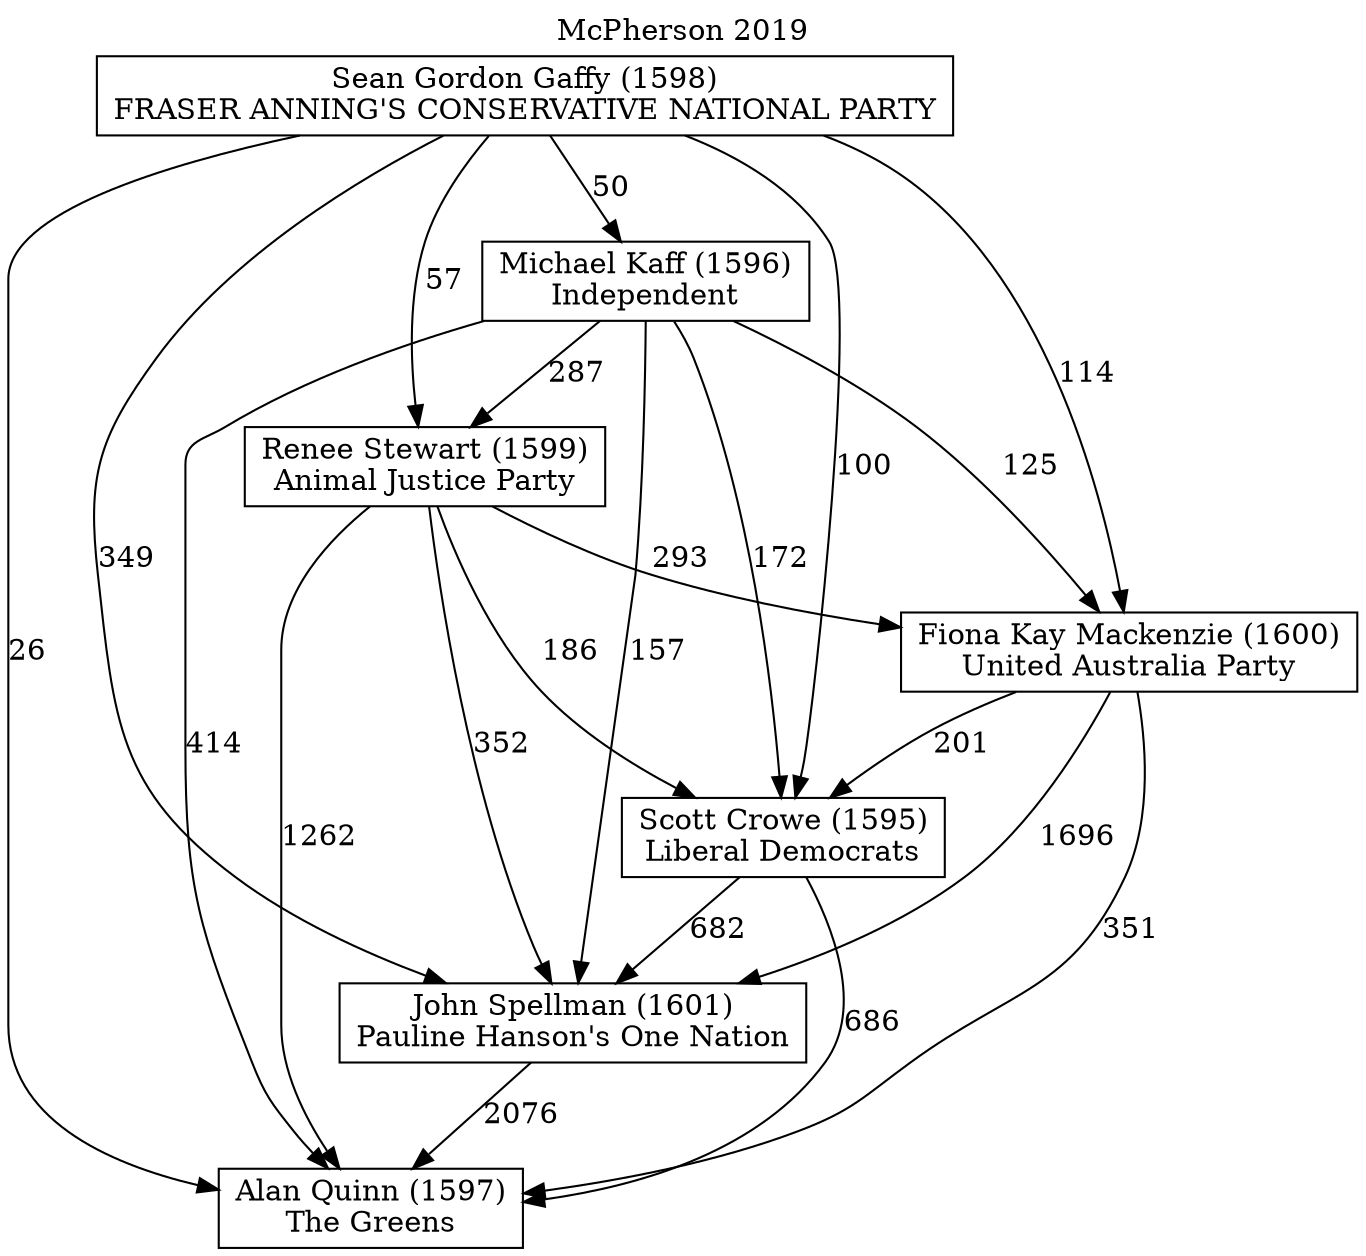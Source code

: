 // House preference flow
digraph "Alan Quinn (1597)_McPherson_2019" {
	graph [label="McPherson 2019" labelloc=t mclimit=10]
	node [shape=box]
	"Alan Quinn (1597)" [label="Alan Quinn (1597)
The Greens"]
	"John Spellman (1601)" [label="John Spellman (1601)
Pauline Hanson's One Nation"]
	"Scott Crowe (1595)" [label="Scott Crowe (1595)
Liberal Democrats"]
	"Fiona Kay Mackenzie (1600)" [label="Fiona Kay Mackenzie (1600)
United Australia Party"]
	"Renee Stewart (1599)" [label="Renee Stewart (1599)
Animal Justice Party"]
	"Michael Kaff (1596)" [label="Michael Kaff (1596)
Independent"]
	"Sean Gordon Gaffy (1598)" [label="Sean Gordon Gaffy (1598)
FRASER ANNING'S CONSERVATIVE NATIONAL PARTY"]
	"Alan Quinn (1597)" [label="Alan Quinn (1597)
The Greens"]
	"Scott Crowe (1595)" [label="Scott Crowe (1595)
Liberal Democrats"]
	"Fiona Kay Mackenzie (1600)" [label="Fiona Kay Mackenzie (1600)
United Australia Party"]
	"Renee Stewart (1599)" [label="Renee Stewart (1599)
Animal Justice Party"]
	"Michael Kaff (1596)" [label="Michael Kaff (1596)
Independent"]
	"Sean Gordon Gaffy (1598)" [label="Sean Gordon Gaffy (1598)
FRASER ANNING'S CONSERVATIVE NATIONAL PARTY"]
	"Alan Quinn (1597)" [label="Alan Quinn (1597)
The Greens"]
	"Fiona Kay Mackenzie (1600)" [label="Fiona Kay Mackenzie (1600)
United Australia Party"]
	"Renee Stewart (1599)" [label="Renee Stewart (1599)
Animal Justice Party"]
	"Michael Kaff (1596)" [label="Michael Kaff (1596)
Independent"]
	"Sean Gordon Gaffy (1598)" [label="Sean Gordon Gaffy (1598)
FRASER ANNING'S CONSERVATIVE NATIONAL PARTY"]
	"Alan Quinn (1597)" [label="Alan Quinn (1597)
The Greens"]
	"Renee Stewart (1599)" [label="Renee Stewart (1599)
Animal Justice Party"]
	"Michael Kaff (1596)" [label="Michael Kaff (1596)
Independent"]
	"Sean Gordon Gaffy (1598)" [label="Sean Gordon Gaffy (1598)
FRASER ANNING'S CONSERVATIVE NATIONAL PARTY"]
	"Alan Quinn (1597)" [label="Alan Quinn (1597)
The Greens"]
	"Michael Kaff (1596)" [label="Michael Kaff (1596)
Independent"]
	"Sean Gordon Gaffy (1598)" [label="Sean Gordon Gaffy (1598)
FRASER ANNING'S CONSERVATIVE NATIONAL PARTY"]
	"Alan Quinn (1597)" [label="Alan Quinn (1597)
The Greens"]
	"Sean Gordon Gaffy (1598)" [label="Sean Gordon Gaffy (1598)
FRASER ANNING'S CONSERVATIVE NATIONAL PARTY"]
	"Sean Gordon Gaffy (1598)" [label="Sean Gordon Gaffy (1598)
FRASER ANNING'S CONSERVATIVE NATIONAL PARTY"]
	"Michael Kaff (1596)" [label="Michael Kaff (1596)
Independent"]
	"Sean Gordon Gaffy (1598)" [label="Sean Gordon Gaffy (1598)
FRASER ANNING'S CONSERVATIVE NATIONAL PARTY"]
	"Sean Gordon Gaffy (1598)" [label="Sean Gordon Gaffy (1598)
FRASER ANNING'S CONSERVATIVE NATIONAL PARTY"]
	"Renee Stewart (1599)" [label="Renee Stewart (1599)
Animal Justice Party"]
	"Michael Kaff (1596)" [label="Michael Kaff (1596)
Independent"]
	"Sean Gordon Gaffy (1598)" [label="Sean Gordon Gaffy (1598)
FRASER ANNING'S CONSERVATIVE NATIONAL PARTY"]
	"Renee Stewart (1599)" [label="Renee Stewart (1599)
Animal Justice Party"]
	"Sean Gordon Gaffy (1598)" [label="Sean Gordon Gaffy (1598)
FRASER ANNING'S CONSERVATIVE NATIONAL PARTY"]
	"Sean Gordon Gaffy (1598)" [label="Sean Gordon Gaffy (1598)
FRASER ANNING'S CONSERVATIVE NATIONAL PARTY"]
	"Michael Kaff (1596)" [label="Michael Kaff (1596)
Independent"]
	"Sean Gordon Gaffy (1598)" [label="Sean Gordon Gaffy (1598)
FRASER ANNING'S CONSERVATIVE NATIONAL PARTY"]
	"Sean Gordon Gaffy (1598)" [label="Sean Gordon Gaffy (1598)
FRASER ANNING'S CONSERVATIVE NATIONAL PARTY"]
	"Fiona Kay Mackenzie (1600)" [label="Fiona Kay Mackenzie (1600)
United Australia Party"]
	"Renee Stewart (1599)" [label="Renee Stewart (1599)
Animal Justice Party"]
	"Michael Kaff (1596)" [label="Michael Kaff (1596)
Independent"]
	"Sean Gordon Gaffy (1598)" [label="Sean Gordon Gaffy (1598)
FRASER ANNING'S CONSERVATIVE NATIONAL PARTY"]
	"Fiona Kay Mackenzie (1600)" [label="Fiona Kay Mackenzie (1600)
United Australia Party"]
	"Michael Kaff (1596)" [label="Michael Kaff (1596)
Independent"]
	"Sean Gordon Gaffy (1598)" [label="Sean Gordon Gaffy (1598)
FRASER ANNING'S CONSERVATIVE NATIONAL PARTY"]
	"Fiona Kay Mackenzie (1600)" [label="Fiona Kay Mackenzie (1600)
United Australia Party"]
	"Sean Gordon Gaffy (1598)" [label="Sean Gordon Gaffy (1598)
FRASER ANNING'S CONSERVATIVE NATIONAL PARTY"]
	"Sean Gordon Gaffy (1598)" [label="Sean Gordon Gaffy (1598)
FRASER ANNING'S CONSERVATIVE NATIONAL PARTY"]
	"Michael Kaff (1596)" [label="Michael Kaff (1596)
Independent"]
	"Sean Gordon Gaffy (1598)" [label="Sean Gordon Gaffy (1598)
FRASER ANNING'S CONSERVATIVE NATIONAL PARTY"]
	"Sean Gordon Gaffy (1598)" [label="Sean Gordon Gaffy (1598)
FRASER ANNING'S CONSERVATIVE NATIONAL PARTY"]
	"Renee Stewart (1599)" [label="Renee Stewart (1599)
Animal Justice Party"]
	"Michael Kaff (1596)" [label="Michael Kaff (1596)
Independent"]
	"Sean Gordon Gaffy (1598)" [label="Sean Gordon Gaffy (1598)
FRASER ANNING'S CONSERVATIVE NATIONAL PARTY"]
	"Renee Stewart (1599)" [label="Renee Stewart (1599)
Animal Justice Party"]
	"Sean Gordon Gaffy (1598)" [label="Sean Gordon Gaffy (1598)
FRASER ANNING'S CONSERVATIVE NATIONAL PARTY"]
	"Sean Gordon Gaffy (1598)" [label="Sean Gordon Gaffy (1598)
FRASER ANNING'S CONSERVATIVE NATIONAL PARTY"]
	"Michael Kaff (1596)" [label="Michael Kaff (1596)
Independent"]
	"Sean Gordon Gaffy (1598)" [label="Sean Gordon Gaffy (1598)
FRASER ANNING'S CONSERVATIVE NATIONAL PARTY"]
	"Sean Gordon Gaffy (1598)" [label="Sean Gordon Gaffy (1598)
FRASER ANNING'S CONSERVATIVE NATIONAL PARTY"]
	"Scott Crowe (1595)" [label="Scott Crowe (1595)
Liberal Democrats"]
	"Fiona Kay Mackenzie (1600)" [label="Fiona Kay Mackenzie (1600)
United Australia Party"]
	"Renee Stewart (1599)" [label="Renee Stewart (1599)
Animal Justice Party"]
	"Michael Kaff (1596)" [label="Michael Kaff (1596)
Independent"]
	"Sean Gordon Gaffy (1598)" [label="Sean Gordon Gaffy (1598)
FRASER ANNING'S CONSERVATIVE NATIONAL PARTY"]
	"Scott Crowe (1595)" [label="Scott Crowe (1595)
Liberal Democrats"]
	"Renee Stewart (1599)" [label="Renee Stewart (1599)
Animal Justice Party"]
	"Michael Kaff (1596)" [label="Michael Kaff (1596)
Independent"]
	"Sean Gordon Gaffy (1598)" [label="Sean Gordon Gaffy (1598)
FRASER ANNING'S CONSERVATIVE NATIONAL PARTY"]
	"Scott Crowe (1595)" [label="Scott Crowe (1595)
Liberal Democrats"]
	"Michael Kaff (1596)" [label="Michael Kaff (1596)
Independent"]
	"Sean Gordon Gaffy (1598)" [label="Sean Gordon Gaffy (1598)
FRASER ANNING'S CONSERVATIVE NATIONAL PARTY"]
	"Scott Crowe (1595)" [label="Scott Crowe (1595)
Liberal Democrats"]
	"Sean Gordon Gaffy (1598)" [label="Sean Gordon Gaffy (1598)
FRASER ANNING'S CONSERVATIVE NATIONAL PARTY"]
	"Sean Gordon Gaffy (1598)" [label="Sean Gordon Gaffy (1598)
FRASER ANNING'S CONSERVATIVE NATIONAL PARTY"]
	"Michael Kaff (1596)" [label="Michael Kaff (1596)
Independent"]
	"Sean Gordon Gaffy (1598)" [label="Sean Gordon Gaffy (1598)
FRASER ANNING'S CONSERVATIVE NATIONAL PARTY"]
	"Sean Gordon Gaffy (1598)" [label="Sean Gordon Gaffy (1598)
FRASER ANNING'S CONSERVATIVE NATIONAL PARTY"]
	"Renee Stewart (1599)" [label="Renee Stewart (1599)
Animal Justice Party"]
	"Michael Kaff (1596)" [label="Michael Kaff (1596)
Independent"]
	"Sean Gordon Gaffy (1598)" [label="Sean Gordon Gaffy (1598)
FRASER ANNING'S CONSERVATIVE NATIONAL PARTY"]
	"Renee Stewart (1599)" [label="Renee Stewart (1599)
Animal Justice Party"]
	"Sean Gordon Gaffy (1598)" [label="Sean Gordon Gaffy (1598)
FRASER ANNING'S CONSERVATIVE NATIONAL PARTY"]
	"Sean Gordon Gaffy (1598)" [label="Sean Gordon Gaffy (1598)
FRASER ANNING'S CONSERVATIVE NATIONAL PARTY"]
	"Michael Kaff (1596)" [label="Michael Kaff (1596)
Independent"]
	"Sean Gordon Gaffy (1598)" [label="Sean Gordon Gaffy (1598)
FRASER ANNING'S CONSERVATIVE NATIONAL PARTY"]
	"Sean Gordon Gaffy (1598)" [label="Sean Gordon Gaffy (1598)
FRASER ANNING'S CONSERVATIVE NATIONAL PARTY"]
	"Fiona Kay Mackenzie (1600)" [label="Fiona Kay Mackenzie (1600)
United Australia Party"]
	"Renee Stewart (1599)" [label="Renee Stewart (1599)
Animal Justice Party"]
	"Michael Kaff (1596)" [label="Michael Kaff (1596)
Independent"]
	"Sean Gordon Gaffy (1598)" [label="Sean Gordon Gaffy (1598)
FRASER ANNING'S CONSERVATIVE NATIONAL PARTY"]
	"Fiona Kay Mackenzie (1600)" [label="Fiona Kay Mackenzie (1600)
United Australia Party"]
	"Michael Kaff (1596)" [label="Michael Kaff (1596)
Independent"]
	"Sean Gordon Gaffy (1598)" [label="Sean Gordon Gaffy (1598)
FRASER ANNING'S CONSERVATIVE NATIONAL PARTY"]
	"Fiona Kay Mackenzie (1600)" [label="Fiona Kay Mackenzie (1600)
United Australia Party"]
	"Sean Gordon Gaffy (1598)" [label="Sean Gordon Gaffy (1598)
FRASER ANNING'S CONSERVATIVE NATIONAL PARTY"]
	"Sean Gordon Gaffy (1598)" [label="Sean Gordon Gaffy (1598)
FRASER ANNING'S CONSERVATIVE NATIONAL PARTY"]
	"Michael Kaff (1596)" [label="Michael Kaff (1596)
Independent"]
	"Sean Gordon Gaffy (1598)" [label="Sean Gordon Gaffy (1598)
FRASER ANNING'S CONSERVATIVE NATIONAL PARTY"]
	"Sean Gordon Gaffy (1598)" [label="Sean Gordon Gaffy (1598)
FRASER ANNING'S CONSERVATIVE NATIONAL PARTY"]
	"Renee Stewart (1599)" [label="Renee Stewart (1599)
Animal Justice Party"]
	"Michael Kaff (1596)" [label="Michael Kaff (1596)
Independent"]
	"Sean Gordon Gaffy (1598)" [label="Sean Gordon Gaffy (1598)
FRASER ANNING'S CONSERVATIVE NATIONAL PARTY"]
	"Renee Stewart (1599)" [label="Renee Stewart (1599)
Animal Justice Party"]
	"Sean Gordon Gaffy (1598)" [label="Sean Gordon Gaffy (1598)
FRASER ANNING'S CONSERVATIVE NATIONAL PARTY"]
	"Sean Gordon Gaffy (1598)" [label="Sean Gordon Gaffy (1598)
FRASER ANNING'S CONSERVATIVE NATIONAL PARTY"]
	"Michael Kaff (1596)" [label="Michael Kaff (1596)
Independent"]
	"Sean Gordon Gaffy (1598)" [label="Sean Gordon Gaffy (1598)
FRASER ANNING'S CONSERVATIVE NATIONAL PARTY"]
	"Sean Gordon Gaffy (1598)" [label="Sean Gordon Gaffy (1598)
FRASER ANNING'S CONSERVATIVE NATIONAL PARTY"]
	"John Spellman (1601)" [label="John Spellman (1601)
Pauline Hanson's One Nation"]
	"Scott Crowe (1595)" [label="Scott Crowe (1595)
Liberal Democrats"]
	"Fiona Kay Mackenzie (1600)" [label="Fiona Kay Mackenzie (1600)
United Australia Party"]
	"Renee Stewart (1599)" [label="Renee Stewart (1599)
Animal Justice Party"]
	"Michael Kaff (1596)" [label="Michael Kaff (1596)
Independent"]
	"Sean Gordon Gaffy (1598)" [label="Sean Gordon Gaffy (1598)
FRASER ANNING'S CONSERVATIVE NATIONAL PARTY"]
	"John Spellman (1601)" [label="John Spellman (1601)
Pauline Hanson's One Nation"]
	"Fiona Kay Mackenzie (1600)" [label="Fiona Kay Mackenzie (1600)
United Australia Party"]
	"Renee Stewart (1599)" [label="Renee Stewart (1599)
Animal Justice Party"]
	"Michael Kaff (1596)" [label="Michael Kaff (1596)
Independent"]
	"Sean Gordon Gaffy (1598)" [label="Sean Gordon Gaffy (1598)
FRASER ANNING'S CONSERVATIVE NATIONAL PARTY"]
	"John Spellman (1601)" [label="John Spellman (1601)
Pauline Hanson's One Nation"]
	"Renee Stewart (1599)" [label="Renee Stewart (1599)
Animal Justice Party"]
	"Michael Kaff (1596)" [label="Michael Kaff (1596)
Independent"]
	"Sean Gordon Gaffy (1598)" [label="Sean Gordon Gaffy (1598)
FRASER ANNING'S CONSERVATIVE NATIONAL PARTY"]
	"John Spellman (1601)" [label="John Spellman (1601)
Pauline Hanson's One Nation"]
	"Michael Kaff (1596)" [label="Michael Kaff (1596)
Independent"]
	"Sean Gordon Gaffy (1598)" [label="Sean Gordon Gaffy (1598)
FRASER ANNING'S CONSERVATIVE NATIONAL PARTY"]
	"John Spellman (1601)" [label="John Spellman (1601)
Pauline Hanson's One Nation"]
	"Sean Gordon Gaffy (1598)" [label="Sean Gordon Gaffy (1598)
FRASER ANNING'S CONSERVATIVE NATIONAL PARTY"]
	"Sean Gordon Gaffy (1598)" [label="Sean Gordon Gaffy (1598)
FRASER ANNING'S CONSERVATIVE NATIONAL PARTY"]
	"Michael Kaff (1596)" [label="Michael Kaff (1596)
Independent"]
	"Sean Gordon Gaffy (1598)" [label="Sean Gordon Gaffy (1598)
FRASER ANNING'S CONSERVATIVE NATIONAL PARTY"]
	"Sean Gordon Gaffy (1598)" [label="Sean Gordon Gaffy (1598)
FRASER ANNING'S CONSERVATIVE NATIONAL PARTY"]
	"Renee Stewart (1599)" [label="Renee Stewart (1599)
Animal Justice Party"]
	"Michael Kaff (1596)" [label="Michael Kaff (1596)
Independent"]
	"Sean Gordon Gaffy (1598)" [label="Sean Gordon Gaffy (1598)
FRASER ANNING'S CONSERVATIVE NATIONAL PARTY"]
	"Renee Stewart (1599)" [label="Renee Stewart (1599)
Animal Justice Party"]
	"Sean Gordon Gaffy (1598)" [label="Sean Gordon Gaffy (1598)
FRASER ANNING'S CONSERVATIVE NATIONAL PARTY"]
	"Sean Gordon Gaffy (1598)" [label="Sean Gordon Gaffy (1598)
FRASER ANNING'S CONSERVATIVE NATIONAL PARTY"]
	"Michael Kaff (1596)" [label="Michael Kaff (1596)
Independent"]
	"Sean Gordon Gaffy (1598)" [label="Sean Gordon Gaffy (1598)
FRASER ANNING'S CONSERVATIVE NATIONAL PARTY"]
	"Sean Gordon Gaffy (1598)" [label="Sean Gordon Gaffy (1598)
FRASER ANNING'S CONSERVATIVE NATIONAL PARTY"]
	"Fiona Kay Mackenzie (1600)" [label="Fiona Kay Mackenzie (1600)
United Australia Party"]
	"Renee Stewart (1599)" [label="Renee Stewart (1599)
Animal Justice Party"]
	"Michael Kaff (1596)" [label="Michael Kaff (1596)
Independent"]
	"Sean Gordon Gaffy (1598)" [label="Sean Gordon Gaffy (1598)
FRASER ANNING'S CONSERVATIVE NATIONAL PARTY"]
	"Fiona Kay Mackenzie (1600)" [label="Fiona Kay Mackenzie (1600)
United Australia Party"]
	"Michael Kaff (1596)" [label="Michael Kaff (1596)
Independent"]
	"Sean Gordon Gaffy (1598)" [label="Sean Gordon Gaffy (1598)
FRASER ANNING'S CONSERVATIVE NATIONAL PARTY"]
	"Fiona Kay Mackenzie (1600)" [label="Fiona Kay Mackenzie (1600)
United Australia Party"]
	"Sean Gordon Gaffy (1598)" [label="Sean Gordon Gaffy (1598)
FRASER ANNING'S CONSERVATIVE NATIONAL PARTY"]
	"Sean Gordon Gaffy (1598)" [label="Sean Gordon Gaffy (1598)
FRASER ANNING'S CONSERVATIVE NATIONAL PARTY"]
	"Michael Kaff (1596)" [label="Michael Kaff (1596)
Independent"]
	"Sean Gordon Gaffy (1598)" [label="Sean Gordon Gaffy (1598)
FRASER ANNING'S CONSERVATIVE NATIONAL PARTY"]
	"Sean Gordon Gaffy (1598)" [label="Sean Gordon Gaffy (1598)
FRASER ANNING'S CONSERVATIVE NATIONAL PARTY"]
	"Renee Stewart (1599)" [label="Renee Stewart (1599)
Animal Justice Party"]
	"Michael Kaff (1596)" [label="Michael Kaff (1596)
Independent"]
	"Sean Gordon Gaffy (1598)" [label="Sean Gordon Gaffy (1598)
FRASER ANNING'S CONSERVATIVE NATIONAL PARTY"]
	"Renee Stewart (1599)" [label="Renee Stewart (1599)
Animal Justice Party"]
	"Sean Gordon Gaffy (1598)" [label="Sean Gordon Gaffy (1598)
FRASER ANNING'S CONSERVATIVE NATIONAL PARTY"]
	"Sean Gordon Gaffy (1598)" [label="Sean Gordon Gaffy (1598)
FRASER ANNING'S CONSERVATIVE NATIONAL PARTY"]
	"Michael Kaff (1596)" [label="Michael Kaff (1596)
Independent"]
	"Sean Gordon Gaffy (1598)" [label="Sean Gordon Gaffy (1598)
FRASER ANNING'S CONSERVATIVE NATIONAL PARTY"]
	"Sean Gordon Gaffy (1598)" [label="Sean Gordon Gaffy (1598)
FRASER ANNING'S CONSERVATIVE NATIONAL PARTY"]
	"Scott Crowe (1595)" [label="Scott Crowe (1595)
Liberal Democrats"]
	"Fiona Kay Mackenzie (1600)" [label="Fiona Kay Mackenzie (1600)
United Australia Party"]
	"Renee Stewart (1599)" [label="Renee Stewart (1599)
Animal Justice Party"]
	"Michael Kaff (1596)" [label="Michael Kaff (1596)
Independent"]
	"Sean Gordon Gaffy (1598)" [label="Sean Gordon Gaffy (1598)
FRASER ANNING'S CONSERVATIVE NATIONAL PARTY"]
	"Scott Crowe (1595)" [label="Scott Crowe (1595)
Liberal Democrats"]
	"Renee Stewart (1599)" [label="Renee Stewart (1599)
Animal Justice Party"]
	"Michael Kaff (1596)" [label="Michael Kaff (1596)
Independent"]
	"Sean Gordon Gaffy (1598)" [label="Sean Gordon Gaffy (1598)
FRASER ANNING'S CONSERVATIVE NATIONAL PARTY"]
	"Scott Crowe (1595)" [label="Scott Crowe (1595)
Liberal Democrats"]
	"Michael Kaff (1596)" [label="Michael Kaff (1596)
Independent"]
	"Sean Gordon Gaffy (1598)" [label="Sean Gordon Gaffy (1598)
FRASER ANNING'S CONSERVATIVE NATIONAL PARTY"]
	"Scott Crowe (1595)" [label="Scott Crowe (1595)
Liberal Democrats"]
	"Sean Gordon Gaffy (1598)" [label="Sean Gordon Gaffy (1598)
FRASER ANNING'S CONSERVATIVE NATIONAL PARTY"]
	"Sean Gordon Gaffy (1598)" [label="Sean Gordon Gaffy (1598)
FRASER ANNING'S CONSERVATIVE NATIONAL PARTY"]
	"Michael Kaff (1596)" [label="Michael Kaff (1596)
Independent"]
	"Sean Gordon Gaffy (1598)" [label="Sean Gordon Gaffy (1598)
FRASER ANNING'S CONSERVATIVE NATIONAL PARTY"]
	"Sean Gordon Gaffy (1598)" [label="Sean Gordon Gaffy (1598)
FRASER ANNING'S CONSERVATIVE NATIONAL PARTY"]
	"Renee Stewart (1599)" [label="Renee Stewart (1599)
Animal Justice Party"]
	"Michael Kaff (1596)" [label="Michael Kaff (1596)
Independent"]
	"Sean Gordon Gaffy (1598)" [label="Sean Gordon Gaffy (1598)
FRASER ANNING'S CONSERVATIVE NATIONAL PARTY"]
	"Renee Stewart (1599)" [label="Renee Stewart (1599)
Animal Justice Party"]
	"Sean Gordon Gaffy (1598)" [label="Sean Gordon Gaffy (1598)
FRASER ANNING'S CONSERVATIVE NATIONAL PARTY"]
	"Sean Gordon Gaffy (1598)" [label="Sean Gordon Gaffy (1598)
FRASER ANNING'S CONSERVATIVE NATIONAL PARTY"]
	"Michael Kaff (1596)" [label="Michael Kaff (1596)
Independent"]
	"Sean Gordon Gaffy (1598)" [label="Sean Gordon Gaffy (1598)
FRASER ANNING'S CONSERVATIVE NATIONAL PARTY"]
	"Sean Gordon Gaffy (1598)" [label="Sean Gordon Gaffy (1598)
FRASER ANNING'S CONSERVATIVE NATIONAL PARTY"]
	"Fiona Kay Mackenzie (1600)" [label="Fiona Kay Mackenzie (1600)
United Australia Party"]
	"Renee Stewart (1599)" [label="Renee Stewart (1599)
Animal Justice Party"]
	"Michael Kaff (1596)" [label="Michael Kaff (1596)
Independent"]
	"Sean Gordon Gaffy (1598)" [label="Sean Gordon Gaffy (1598)
FRASER ANNING'S CONSERVATIVE NATIONAL PARTY"]
	"Fiona Kay Mackenzie (1600)" [label="Fiona Kay Mackenzie (1600)
United Australia Party"]
	"Michael Kaff (1596)" [label="Michael Kaff (1596)
Independent"]
	"Sean Gordon Gaffy (1598)" [label="Sean Gordon Gaffy (1598)
FRASER ANNING'S CONSERVATIVE NATIONAL PARTY"]
	"Fiona Kay Mackenzie (1600)" [label="Fiona Kay Mackenzie (1600)
United Australia Party"]
	"Sean Gordon Gaffy (1598)" [label="Sean Gordon Gaffy (1598)
FRASER ANNING'S CONSERVATIVE NATIONAL PARTY"]
	"Sean Gordon Gaffy (1598)" [label="Sean Gordon Gaffy (1598)
FRASER ANNING'S CONSERVATIVE NATIONAL PARTY"]
	"Michael Kaff (1596)" [label="Michael Kaff (1596)
Independent"]
	"Sean Gordon Gaffy (1598)" [label="Sean Gordon Gaffy (1598)
FRASER ANNING'S CONSERVATIVE NATIONAL PARTY"]
	"Sean Gordon Gaffy (1598)" [label="Sean Gordon Gaffy (1598)
FRASER ANNING'S CONSERVATIVE NATIONAL PARTY"]
	"Renee Stewart (1599)" [label="Renee Stewart (1599)
Animal Justice Party"]
	"Michael Kaff (1596)" [label="Michael Kaff (1596)
Independent"]
	"Sean Gordon Gaffy (1598)" [label="Sean Gordon Gaffy (1598)
FRASER ANNING'S CONSERVATIVE NATIONAL PARTY"]
	"Renee Stewart (1599)" [label="Renee Stewart (1599)
Animal Justice Party"]
	"Sean Gordon Gaffy (1598)" [label="Sean Gordon Gaffy (1598)
FRASER ANNING'S CONSERVATIVE NATIONAL PARTY"]
	"Sean Gordon Gaffy (1598)" [label="Sean Gordon Gaffy (1598)
FRASER ANNING'S CONSERVATIVE NATIONAL PARTY"]
	"Michael Kaff (1596)" [label="Michael Kaff (1596)
Independent"]
	"Sean Gordon Gaffy (1598)" [label="Sean Gordon Gaffy (1598)
FRASER ANNING'S CONSERVATIVE NATIONAL PARTY"]
	"Sean Gordon Gaffy (1598)" [label="Sean Gordon Gaffy (1598)
FRASER ANNING'S CONSERVATIVE NATIONAL PARTY"]
	"John Spellman (1601)" -> "Alan Quinn (1597)" [label=2076]
	"Scott Crowe (1595)" -> "John Spellman (1601)" [label=682]
	"Fiona Kay Mackenzie (1600)" -> "Scott Crowe (1595)" [label=201]
	"Renee Stewart (1599)" -> "Fiona Kay Mackenzie (1600)" [label=293]
	"Michael Kaff (1596)" -> "Renee Stewart (1599)" [label=287]
	"Sean Gordon Gaffy (1598)" -> "Michael Kaff (1596)" [label=50]
	"Scott Crowe (1595)" -> "Alan Quinn (1597)" [label=686]
	"Fiona Kay Mackenzie (1600)" -> "Alan Quinn (1597)" [label=351]
	"Renee Stewart (1599)" -> "Alan Quinn (1597)" [label=1262]
	"Michael Kaff (1596)" -> "Alan Quinn (1597)" [label=414]
	"Sean Gordon Gaffy (1598)" -> "Alan Quinn (1597)" [label=26]
	"Sean Gordon Gaffy (1598)" -> "Renee Stewart (1599)" [label=57]
	"Michael Kaff (1596)" -> "Fiona Kay Mackenzie (1600)" [label=125]
	"Sean Gordon Gaffy (1598)" -> "Fiona Kay Mackenzie (1600)" [label=114]
	"Renee Stewart (1599)" -> "Scott Crowe (1595)" [label=186]
	"Michael Kaff (1596)" -> "Scott Crowe (1595)" [label=172]
	"Sean Gordon Gaffy (1598)" -> "Scott Crowe (1595)" [label=100]
	"Fiona Kay Mackenzie (1600)" -> "John Spellman (1601)" [label=1696]
	"Renee Stewart (1599)" -> "John Spellman (1601)" [label=352]
	"Michael Kaff (1596)" -> "John Spellman (1601)" [label=157]
	"Sean Gordon Gaffy (1598)" -> "John Spellman (1601)" [label=349]
}

